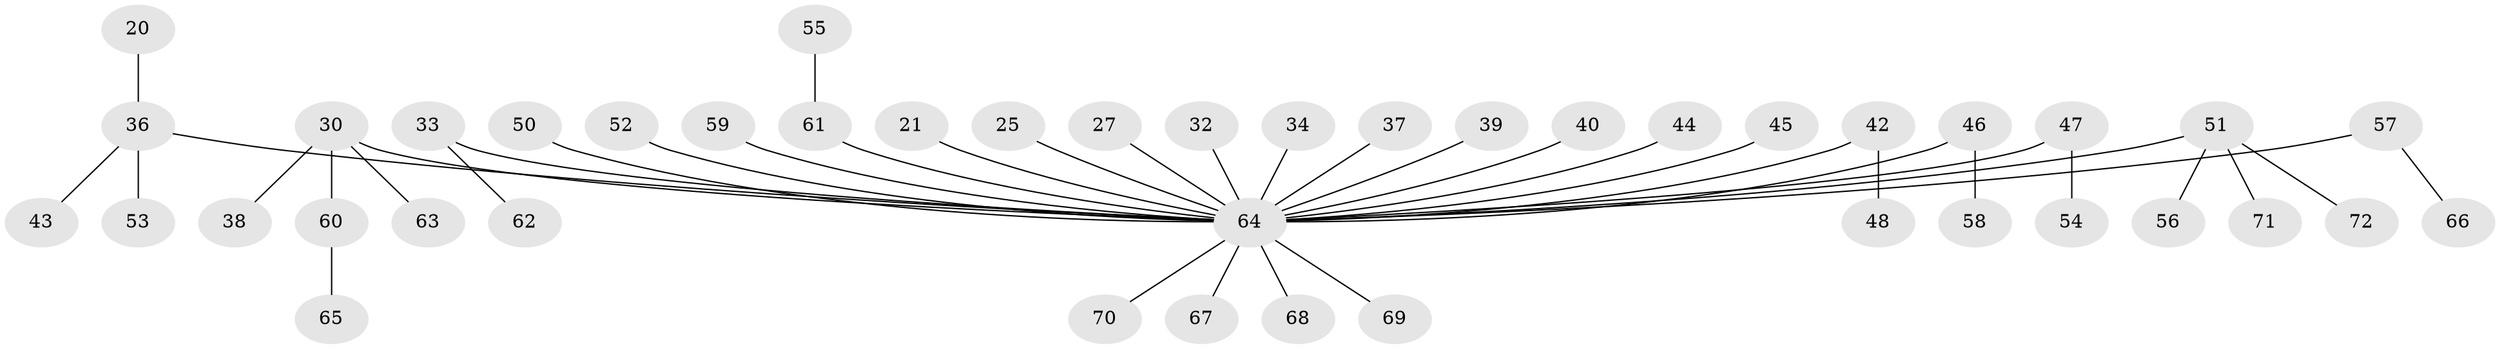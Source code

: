 // original degree distribution, {8: 0.013888888888888888, 3: 0.1111111111111111, 10: 0.013888888888888888, 1: 0.5694444444444444, 5: 0.041666666666666664, 4: 0.05555555555555555, 2: 0.19444444444444445}
// Generated by graph-tools (version 1.1) at 2025/56/03/04/25 21:56:27]
// undirected, 43 vertices, 42 edges
graph export_dot {
graph [start="1"]
  node [color=gray90,style=filled];
  20;
  21;
  25;
  27;
  30;
  32;
  33;
  34;
  36 [super="+6"];
  37;
  38;
  39;
  40;
  42;
  43;
  44;
  45;
  46;
  47;
  48;
  50;
  51 [super="+49"];
  52;
  53;
  54;
  55;
  56;
  57;
  58;
  59;
  60;
  61 [super="+31"];
  62;
  63;
  64 [super="+28+19+29+9+35+12+13+14+18"];
  65;
  66;
  67;
  68;
  69;
  70;
  71;
  72;
  20 -- 36;
  21 -- 64;
  25 -- 64;
  27 -- 64;
  30 -- 38;
  30 -- 60;
  30 -- 63;
  30 -- 64;
  32 -- 64;
  33 -- 62;
  33 -- 64;
  34 -- 64;
  36 -- 53;
  36 -- 43;
  36 -- 64;
  37 -- 64;
  39 -- 64;
  40 -- 64;
  42 -- 48;
  42 -- 64;
  44 -- 64;
  45 -- 64;
  46 -- 58;
  46 -- 64;
  47 -- 54;
  47 -- 64;
  50 -- 64;
  51 -- 64;
  51 -- 71;
  51 -- 72;
  51 -- 56;
  52 -- 64;
  55 -- 61;
  57 -- 66;
  57 -- 64;
  59 -- 64;
  60 -- 65;
  61 -- 64;
  64 -- 69;
  64 -- 68;
  64 -- 70;
  64 -- 67;
}
